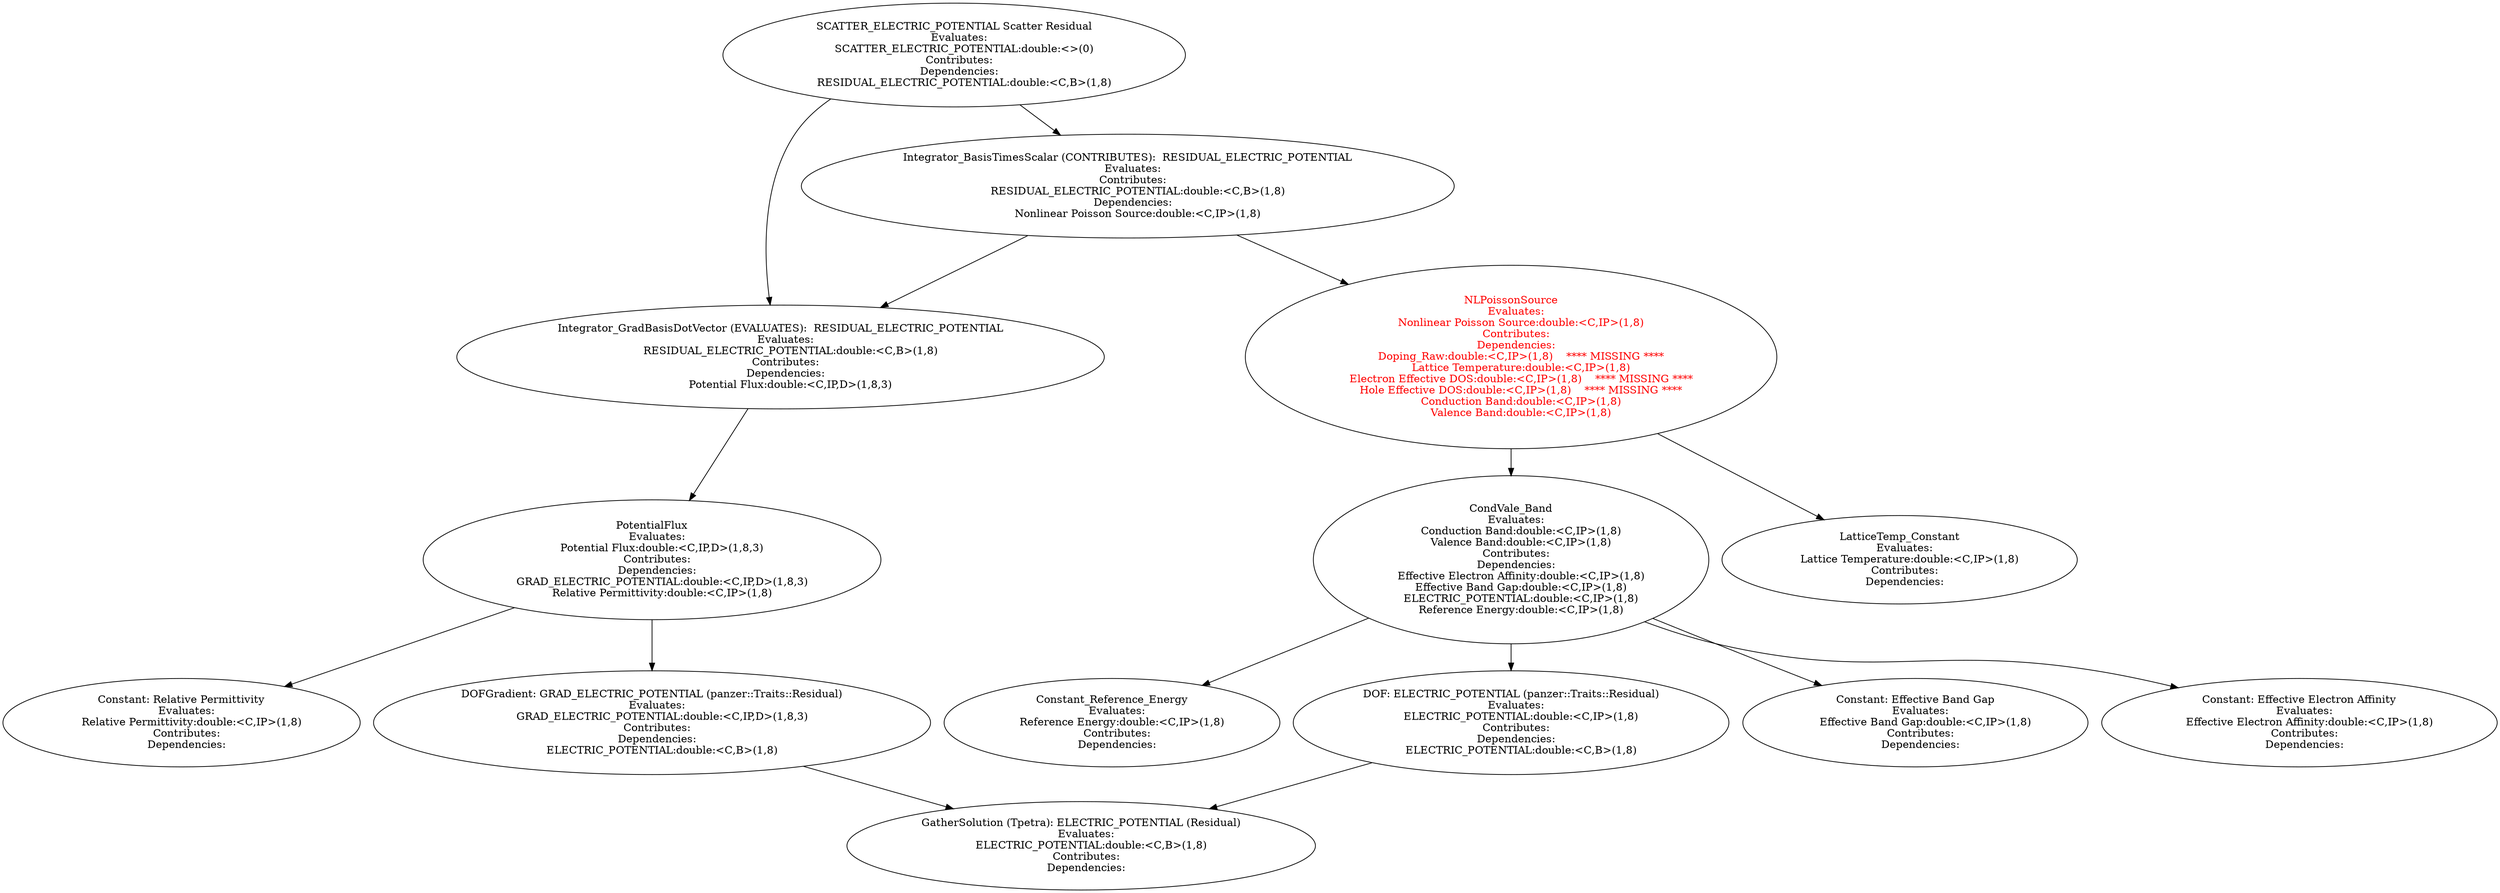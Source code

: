digraph G {
10 [fontcolor="", label="SCATTER_ELECTRIC_POTENTIAL Scatter Residual\n   Evaluates:\n      SCATTER_ELECTRIC_POTENTIAL:double:<>(0)\n   Contributes:\n   Dependencies:\n      RESIDUAL_ELECTRIC_POTENTIAL:double:<C,B>(1,8)"]
10->3
3 [fontcolor="", label="Integrator_BasisTimesScalar (CONTRIBUTES):  RESIDUAL_ELECTRIC_POTENTIAL\n   Evaluates:\n   Contributes:\n      RESIDUAL_ELECTRIC_POTENTIAL:double:<C,B>(1,8)\n   Dependencies:\n      Nonlinear Poisson Source:double:<C,IP>(1,8)"]
3->1
1 [fontcolor="", label="Integrator_GradBasisDotVector (EVALUATES):  RESIDUAL_ELECTRIC_POTENTIAL\n   Evaluates:\n      RESIDUAL_ELECTRIC_POTENTIAL:double:<C,B>(1,8)\n   Contributes:\n   Dependencies:\n      Potential Flux:double:<C,IP,D>(1,8,3)"]
1->0
0 [fontcolor="", label="PotentialFlux\n   Evaluates:\n      Potential Flux:double:<C,IP,D>(1,8,3)\n   Contributes:\n   Dependencies:\n      GRAD_ELECTRIC_POTENTIAL:double:<C,IP,D>(1,8,3)\n      Relative Permittivity:double:<C,IP>(1,8)"]
0->11
11 [fontcolor="", label="Constant: Relative Permittivity\n   Evaluates:\n      Relative Permittivity:double:<C,IP>(1,8)\n   Contributes:\n   Dependencies:"]
0->9
9 [fontcolor="", label="DOFGradient: GRAD_ELECTRIC_POTENTIAL (panzer::Traits::Residual)\n   Evaluates:\n      GRAD_ELECTRIC_POTENTIAL:double:<C,IP,D>(1,8,3)\n   Contributes:\n   Dependencies:\n      ELECTRIC_POTENTIAL:double:<C,B>(1,8)"]
9->4
4 [fontcolor="", label="GatherSolution (Tpetra): ELECTRIC_POTENTIAL (Residual)\n   Evaluates:\n      ELECTRIC_POTENTIAL:double:<C,B>(1,8)\n   Contributes:\n   Dependencies:"]
3->2
2 [fontcolor="red", label="NLPoissonSource\n   Evaluates:\n      Nonlinear Poisson Source:double:<C,IP>(1,8)\n   Contributes:\n   Dependencies:\n      Doping_Raw:double:<C,IP>(1,8)    **** MISSING ****\n      Lattice Temperature:double:<C,IP>(1,8)\n      Electron Effective DOS:double:<C,IP>(1,8)    **** MISSING ****\n      Hole Effective DOS:double:<C,IP>(1,8)    **** MISSING ****\n      Conduction Band:double:<C,IP>(1,8)\n      Valence Band:double:<C,IP>(1,8)"]
2->21
21 [fontcolor="", label="CondVale_Band\n   Evaluates:\n      Conduction Band:double:<C,IP>(1,8)\n      Valence Band:double:<C,IP>(1,8)\n   Contributes:\n   Dependencies:\n      Effective Electron Affinity:double:<C,IP>(1,8)\n      Effective Band Gap:double:<C,IP>(1,8)\n      ELECTRIC_POTENTIAL:double:<C,IP>(1,8)\n      Reference Energy:double:<C,IP>(1,8)"]
21->27
27 [fontcolor="", label="Constant_Reference_Energy\n   Evaluates:\n      Reference Energy:double:<C,IP>(1,8)\n   Contributes:\n   Dependencies:"]
21->8
8 [fontcolor="", label="DOF: ELECTRIC_POTENTIAL (panzer::Traits::Residual)\n   Evaluates:\n      ELECTRIC_POTENTIAL:double:<C,IP>(1,8)\n   Contributes:\n   Dependencies:\n      ELECTRIC_POTENTIAL:double:<C,B>(1,8)"]
8->4
21->15
15 [fontcolor="", label="Constant: Effective Band Gap\n   Evaluates:\n      Effective Band Gap:double:<C,IP>(1,8)\n   Contributes:\n   Dependencies:"]
21->19
19 [fontcolor="", label="Constant: Effective Electron Affinity\n   Evaluates:\n      Effective Electron Affinity:double:<C,IP>(1,8)\n   Contributes:\n   Dependencies:"]
2->25
25 [fontcolor="", label="LatticeTemp_Constant\n   Evaluates:\n      Lattice Temperature:double:<C,IP>(1,8)\n   Contributes:\n   Dependencies:"]
10->1
}